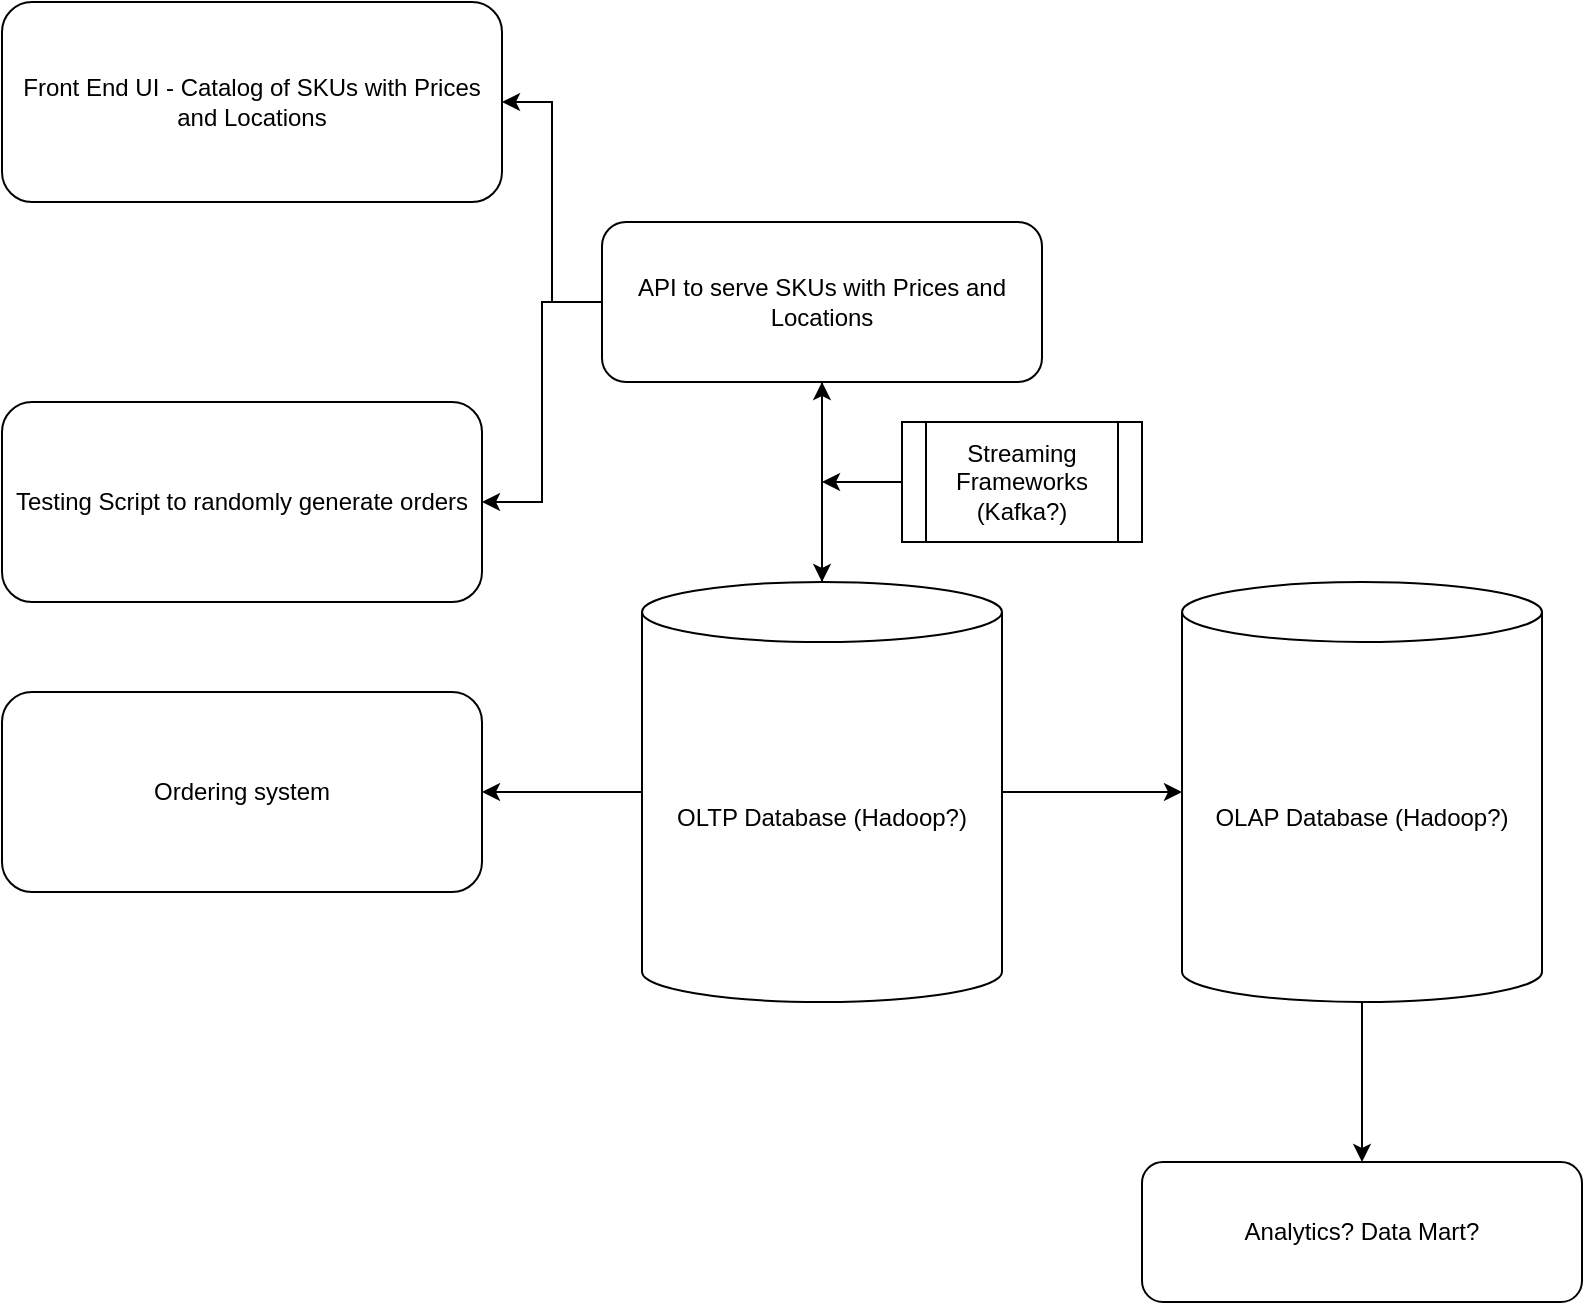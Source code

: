 <mxfile version="21.7.4" type="github">
  <diagram name="Page-1" id="FAw1olMk5IcFjrkcoYhv">
    <mxGraphModel dx="1434" dy="774" grid="1" gridSize="10" guides="1" tooltips="1" connect="1" arrows="1" fold="1" page="1" pageScale="1" pageWidth="850" pageHeight="1100" math="0" shadow="0">
      <root>
        <mxCell id="0" />
        <mxCell id="1" parent="0" />
        <mxCell id="50YbwFizaEezknG3rBuh-1" value="Front End UI - Catalog of SKUs with Prices and Locations" style="rounded=1;whiteSpace=wrap;html=1;" vertex="1" parent="1">
          <mxGeometry x="50" y="130" width="250" height="100" as="geometry" />
        </mxCell>
        <mxCell id="50YbwFizaEezknG3rBuh-3" style="edgeStyle=orthogonalEdgeStyle;rounded=0;orthogonalLoop=1;jettySize=auto;html=1;entryX=1;entryY=0.5;entryDx=0;entryDy=0;" edge="1" parent="1" source="50YbwFizaEezknG3rBuh-2" target="50YbwFizaEezknG3rBuh-1">
          <mxGeometry relative="1" as="geometry" />
        </mxCell>
        <mxCell id="50YbwFizaEezknG3rBuh-5" style="edgeStyle=orthogonalEdgeStyle;rounded=0;orthogonalLoop=1;jettySize=auto;html=1;entryX=1;entryY=0.5;entryDx=0;entryDy=0;" edge="1" parent="1" source="50YbwFizaEezknG3rBuh-2" target="50YbwFizaEezknG3rBuh-4">
          <mxGeometry relative="1" as="geometry" />
        </mxCell>
        <mxCell id="50YbwFizaEezknG3rBuh-8" style="edgeStyle=orthogonalEdgeStyle;rounded=0;orthogonalLoop=1;jettySize=auto;html=1;" edge="1" parent="1" source="50YbwFizaEezknG3rBuh-2" target="50YbwFizaEezknG3rBuh-6">
          <mxGeometry relative="1" as="geometry" />
        </mxCell>
        <mxCell id="50YbwFizaEezknG3rBuh-2" value="API to serve SKUs with Prices and Locations" style="rounded=1;whiteSpace=wrap;html=1;" vertex="1" parent="1">
          <mxGeometry x="350" y="240" width="220" height="80" as="geometry" />
        </mxCell>
        <mxCell id="50YbwFizaEezknG3rBuh-4" value="Testing Script to randomly generate orders" style="rounded=1;whiteSpace=wrap;html=1;" vertex="1" parent="1">
          <mxGeometry x="50" y="330" width="240" height="100" as="geometry" />
        </mxCell>
        <mxCell id="50YbwFizaEezknG3rBuh-9" style="edgeStyle=orthogonalEdgeStyle;rounded=0;orthogonalLoop=1;jettySize=auto;html=1;exitX=0.5;exitY=0;exitDx=0;exitDy=0;exitPerimeter=0;" edge="1" parent="1" source="50YbwFizaEezknG3rBuh-6" target="50YbwFizaEezknG3rBuh-2">
          <mxGeometry relative="1" as="geometry" />
        </mxCell>
        <mxCell id="50YbwFizaEezknG3rBuh-10" style="edgeStyle=orthogonalEdgeStyle;rounded=0;orthogonalLoop=1;jettySize=auto;html=1;exitX=1;exitY=0.5;exitDx=0;exitDy=0;exitPerimeter=0;" edge="1" parent="1" source="50YbwFizaEezknG3rBuh-6" target="50YbwFizaEezknG3rBuh-7">
          <mxGeometry relative="1" as="geometry" />
        </mxCell>
        <mxCell id="50YbwFizaEezknG3rBuh-16" style="edgeStyle=orthogonalEdgeStyle;rounded=0;orthogonalLoop=1;jettySize=auto;html=1;" edge="1" parent="1" source="50YbwFizaEezknG3rBuh-6" target="50YbwFizaEezknG3rBuh-15">
          <mxGeometry relative="1" as="geometry" />
        </mxCell>
        <mxCell id="50YbwFizaEezknG3rBuh-6" value="OLTP Database (Hadoop?)" style="shape=cylinder3;whiteSpace=wrap;html=1;boundedLbl=1;backgroundOutline=1;size=15;" vertex="1" parent="1">
          <mxGeometry x="370" y="420" width="180" height="210" as="geometry" />
        </mxCell>
        <mxCell id="50YbwFizaEezknG3rBuh-12" style="edgeStyle=orthogonalEdgeStyle;rounded=0;orthogonalLoop=1;jettySize=auto;html=1;entryX=0.5;entryY=0;entryDx=0;entryDy=0;" edge="1" parent="1" source="50YbwFizaEezknG3rBuh-7" target="50YbwFizaEezknG3rBuh-11">
          <mxGeometry relative="1" as="geometry" />
        </mxCell>
        <mxCell id="50YbwFizaEezknG3rBuh-7" value="OLAP Database (Hadoop?)" style="shape=cylinder3;whiteSpace=wrap;html=1;boundedLbl=1;backgroundOutline=1;size=15;" vertex="1" parent="1">
          <mxGeometry x="640" y="420" width="180" height="210" as="geometry" />
        </mxCell>
        <mxCell id="50YbwFizaEezknG3rBuh-11" value="Analytics? Data Mart?" style="rounded=1;whiteSpace=wrap;html=1;" vertex="1" parent="1">
          <mxGeometry x="620" y="710" width="220" height="70" as="geometry" />
        </mxCell>
        <mxCell id="50YbwFizaEezknG3rBuh-14" style="edgeStyle=orthogonalEdgeStyle;rounded=0;orthogonalLoop=1;jettySize=auto;html=1;exitX=0;exitY=0.5;exitDx=0;exitDy=0;" edge="1" parent="1" source="50YbwFizaEezknG3rBuh-13">
          <mxGeometry relative="1" as="geometry">
            <mxPoint x="460" y="370" as="targetPoint" />
          </mxGeometry>
        </mxCell>
        <mxCell id="50YbwFizaEezknG3rBuh-13" value="Streaming Frameworks (Kafka?)" style="shape=process;whiteSpace=wrap;html=1;backgroundOutline=1;" vertex="1" parent="1">
          <mxGeometry x="500" y="340" width="120" height="60" as="geometry" />
        </mxCell>
        <mxCell id="50YbwFizaEezknG3rBuh-15" value="Ordering system" style="rounded=1;whiteSpace=wrap;html=1;" vertex="1" parent="1">
          <mxGeometry x="50" y="475" width="240" height="100" as="geometry" />
        </mxCell>
      </root>
    </mxGraphModel>
  </diagram>
</mxfile>
